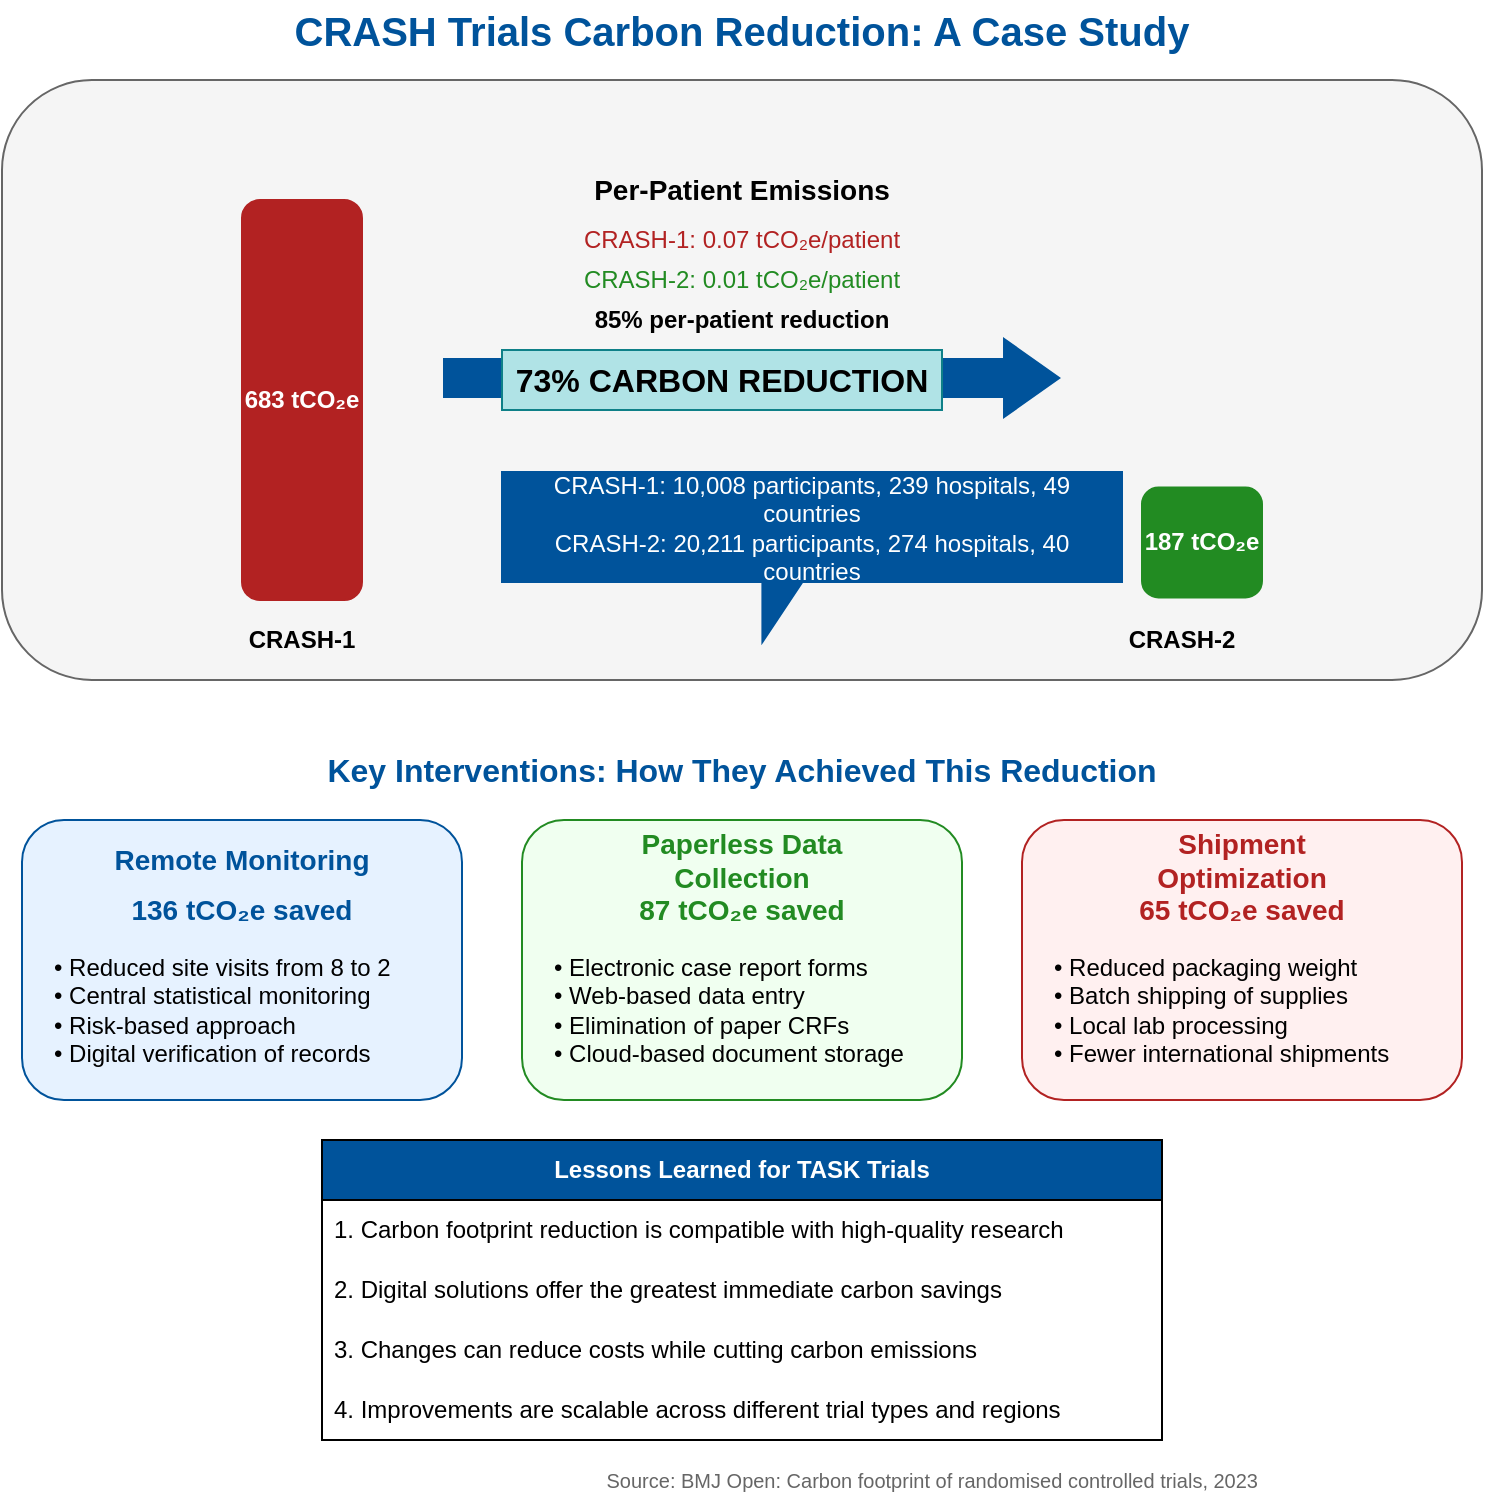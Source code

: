 <mxfile>
    <diagram name="CRASH Trials Dashboard" id="crash-trials">
        <mxGraphModel dx="690" dy="428" grid="1" gridSize="10" guides="1" tooltips="1" connect="1" arrows="1" fold="1" page="1" pageScale="1" pageWidth="1100" pageHeight="850" math="0" shadow="0">
            <root>
                <mxCell id="0"/>
                <mxCell id="1" parent="0"/>
                <mxCell id="2" value="&lt;font style=&quot;font-size: 20px;&quot;&gt;&lt;b&gt;CRASH Trials Carbon Reduction: A Case Study&lt;/b&gt;&lt;/font&gt;" style="text;html=1;strokeColor=none;fillColor=none;align=center;verticalAlign=middle;whiteSpace=wrap;rounded=0;fontColor=#00539B;" parent="1" vertex="1">
                    <mxGeometry x="270" y="20" width="560" height="30" as="geometry"/>
                </mxCell>
                <mxCell id="3" value="" style="rounded=1;whiteSpace=wrap;html=1;fillColor=#F5F5F5;strokeColor=#666666;" parent="1" vertex="1">
                    <mxGeometry x="180" y="60" width="740" height="300" as="geometry"/>
                </mxCell>
                <mxCell id="4" value="" style="rounded=1;whiteSpace=wrap;html=1;fillColor=#B22222;strokeColor=#B22222;" parent="1" vertex="1">
                    <mxGeometry x="300" y="120" width="60" height="200" as="geometry"/>
                </mxCell>
                <mxCell id="5" value="683 tCO₂e" style="text;html=1;strokeColor=none;fillColor=none;align=center;verticalAlign=middle;whiteSpace=wrap;rounded=0;fontColor=#FFFFFF;fontStyle=1" parent="1" vertex="1">
                    <mxGeometry x="300" y="210" width="60" height="20" as="geometry"/>
                </mxCell>
                <mxCell id="6" value="CRASH-1" style="text;html=1;strokeColor=none;fillColor=none;align=center;verticalAlign=middle;whiteSpace=wrap;rounded=0;fontStyle=1" parent="1" vertex="1">
                    <mxGeometry x="300" y="330" width="60" height="20" as="geometry"/>
                </mxCell>
                <mxCell id="7" value="" style="rounded=1;whiteSpace=wrap;html=1;fillColor=#228B22;strokeColor=#228B22;" parent="1" vertex="1">
                    <mxGeometry x="750" y="263.75" width="60" height="55" as="geometry"/>
                </mxCell>
                <mxCell id="8" value="187 tCO₂e" style="text;html=1;strokeColor=none;fillColor=none;align=center;verticalAlign=middle;whiteSpace=wrap;rounded=0;fontColor=#FFFFFF;fontStyle=1" parent="1" vertex="1">
                    <mxGeometry x="750" y="280" width="60" height="22.5" as="geometry"/>
                </mxCell>
                <mxCell id="9" value="CRASH-2" style="text;html=1;strokeColor=none;fillColor=none;align=center;verticalAlign=middle;whiteSpace=wrap;rounded=0;fontStyle=1" parent="1" vertex="1">
                    <mxGeometry x="740" y="330" width="60" height="20" as="geometry"/>
                </mxCell>
                <mxCell id="10" value="" style="shape=flexArrow;endArrow=classic;html=1;rounded=0;width=20;endSize=9.33;fillColor=#00539B;strokeColor=none;" parent="1" edge="1">
                    <mxGeometry width="50" height="50" relative="1" as="geometry">
                        <mxPoint x="400" y="209" as="sourcePoint"/>
                        <mxPoint x="710" y="209" as="targetPoint"/>
                    </mxGeometry>
                </mxCell>
                <mxCell id="11" value="&lt;font color=&quot;#000000&quot;&gt;73% CARBON REDUCTION&lt;/font&gt;" style="text;html=1;align=center;verticalAlign=middle;whiteSpace=wrap;rounded=0;fontStyle=1;fontSize=16;strokeWidth=1;fillColor=#b0e3e6;strokeColor=#0e8088;" parent="1" vertex="1">
                    <mxGeometry x="430" y="195" width="220" height="30" as="geometry"/>
                </mxCell>
                <mxCell id="12" value="Per-Patient Emissions" style="text;html=1;strokeColor=none;fillColor=none;align=center;verticalAlign=middle;whiteSpace=wrap;rounded=0;fontStyle=1;fontSize=14;" parent="1" vertex="1">
                    <mxGeometry x="470" y="100" width="160" height="30" as="geometry"/>
                </mxCell>
                <mxCell id="13" value="CRASH-1: 0.07 tCO₂e/patient" style="text;html=1;strokeColor=none;fillColor=none;align=center;verticalAlign=middle;whiteSpace=wrap;rounded=0;fontColor=#B22222;fontStyle=0" parent="1" vertex="1">
                    <mxGeometry x="445" y="130" width="210" height="20" as="geometry"/>
                </mxCell>
                <mxCell id="14" value="CRASH-2: 0.01 tCO₂e/patient" style="text;html=1;strokeColor=none;fillColor=none;align=center;verticalAlign=middle;whiteSpace=wrap;rounded=0;fontColor=#228B22;fontStyle=0" parent="1" vertex="1">
                    <mxGeometry x="445" y="150" width="210" height="20" as="geometry"/>
                </mxCell>
                <mxCell id="15" value="85% per-patient reduction" style="text;html=1;strokeColor=none;fillColor=none;align=center;verticalAlign=middle;whiteSpace=wrap;rounded=0;fontStyle=1" parent="1" vertex="1">
                    <mxGeometry x="460" y="170" width="180" height="20" as="geometry"/>
                </mxCell>
                <mxCell id="16" value="&lt;b&gt;Key Interventions: How They Achieved This Reduction&lt;/b&gt;" style="text;html=1;strokeColor=none;fillColor=none;align=center;verticalAlign=middle;whiteSpace=wrap;rounded=0;fontSize=16;fontColor=#00539B;" parent="1" vertex="1">
                    <mxGeometry x="300" y="390" width="500" height="30" as="geometry"/>
                </mxCell>
                <mxCell id="17" value="" style="rounded=1;whiteSpace=wrap;html=1;fillColor=#E6F2FF;strokeColor=#00539B;" parent="1" vertex="1">
                    <mxGeometry x="190" y="430" width="220" height="140" as="geometry"/>
                </mxCell>
                <mxCell id="18" value="&lt;font style=&quot;font-size: 14px;&quot;&gt;&lt;b&gt;Remote Monitoring&lt;/b&gt;&lt;/font&gt;" style="text;html=1;strokeColor=none;fillColor=none;align=center;verticalAlign=middle;whiteSpace=wrap;rounded=0;fontColor=#00539B;" parent="1" vertex="1">
                    <mxGeometry x="225" y="440" width="150" height="20" as="geometry"/>
                </mxCell>
                <mxCell id="19" value="136 tCO₂e saved" style="text;html=1;strokeColor=none;fillColor=none;align=center;verticalAlign=middle;whiteSpace=wrap;rounded=0;fontColor=#00539B;fontStyle=1;fontSize=14;" parent="1" vertex="1">
                    <mxGeometry x="240" y="465" width="120" height="20" as="geometry"/>
                </mxCell>
                <mxCell id="20" value="• Reduced site visits from 8 to 2&#10;• Central statistical monitoring&#10;• Risk-based approach&#10;• Digital verification of records" style="text;strokeColor=none;fillColor=none;align=left;verticalAlign=middle;spacingLeft=4;spacingRight=4;overflow=hidden;points=[[0,0.5],[1,0.5]];portConstraint=eastwest;rotatable=0;whiteSpace=wrap;html=1;fontColor=#000000;" parent="1" vertex="1">
                    <mxGeometry x="200" y="490" width="200" height="70" as="geometry"/>
                </mxCell>
                <mxCell id="21" value="" style="rounded=1;whiteSpace=wrap;html=1;fillColor=#F0FFF0;strokeColor=#228B22;" parent="1" vertex="1">
                    <mxGeometry x="440" y="430" width="220" height="140" as="geometry"/>
                </mxCell>
                <mxCell id="22" value="&lt;font style=&quot;font-size: 14px;&quot;&gt;&lt;b&gt;Paperless Data Collection&lt;/b&gt;&lt;/font&gt;" style="text;html=1;strokeColor=none;fillColor=none;align=center;verticalAlign=middle;whiteSpace=wrap;rounded=0;fontColor=#228B22;" parent="1" vertex="1">
                    <mxGeometry x="475" y="440" width="150" height="20" as="geometry"/>
                </mxCell>
                <mxCell id="23" value="87 tCO₂e saved" style="text;html=1;strokeColor=none;fillColor=none;align=center;verticalAlign=middle;whiteSpace=wrap;rounded=0;fontColor=#228B22;fontStyle=1;fontSize=14;" parent="1" vertex="1">
                    <mxGeometry x="490" y="465" width="120" height="20" as="geometry"/>
                </mxCell>
                <mxCell id="24" value="• Electronic case report forms&#10;• Web-based data entry&#10;• Elimination of paper CRFs&#10;• Cloud-based document storage" style="text;strokeColor=none;fillColor=none;align=left;verticalAlign=middle;spacingLeft=4;spacingRight=4;overflow=hidden;points=[[0,0.5],[1,0.5]];portConstraint=eastwest;rotatable=0;whiteSpace=wrap;html=1;fontColor=#000000;" parent="1" vertex="1">
                    <mxGeometry x="450" y="490" width="200" height="70" as="geometry"/>
                </mxCell>
                <mxCell id="25" value="" style="rounded=1;whiteSpace=wrap;html=1;fillColor=#FFF0F0;strokeColor=#B22222;" parent="1" vertex="1">
                    <mxGeometry x="690" y="430" width="220" height="140" as="geometry"/>
                </mxCell>
                <mxCell id="26" value="&lt;font style=&quot;font-size: 14px;&quot;&gt;&lt;b&gt;Shipment Optimization&lt;/b&gt;&lt;/font&gt;" style="text;html=1;strokeColor=none;fillColor=none;align=center;verticalAlign=middle;whiteSpace=wrap;rounded=0;fontColor=#B22222;" parent="1" vertex="1">
                    <mxGeometry x="725" y="440" width="150" height="20" as="geometry"/>
                </mxCell>
                <mxCell id="27" value="65 tCO₂e saved" style="text;html=1;strokeColor=none;fillColor=none;align=center;verticalAlign=middle;whiteSpace=wrap;rounded=0;fontColor=#B22222;fontStyle=1;fontSize=14;" parent="1" vertex="1">
                    <mxGeometry x="740" y="465" width="120" height="20" as="geometry"/>
                </mxCell>
                <mxCell id="28" value="• Reduced packaging weight&#10;• Batch shipping of supplies&#10;• Local lab processing&#10;• Fewer international shipments" style="text;strokeColor=none;fillColor=none;align=left;verticalAlign=middle;spacingLeft=4;spacingRight=4;overflow=hidden;points=[[0,0.5],[1,0.5]];portConstraint=eastwest;rotatable=0;whiteSpace=wrap;html=1;fontColor=#000000;" parent="1" vertex="1">
                    <mxGeometry x="700" y="490" width="200" height="70" as="geometry"/>
                </mxCell>
                <mxCell id="29" value="&lt;b&gt;Lessons Learned for TASK Trials&lt;/b&gt;" style="swimlane;fontStyle=0;childLayout=stackLayout;horizontal=1;startSize=30;horizontalStack=0;resizeParent=1;resizeParentMax=0;resizeLast=0;collapsible=1;marginBottom=0;whiteSpace=wrap;html=1;fillColor=#00539B;fontColor=#FFFFFF;" parent="1" vertex="1">
                    <mxGeometry x="340" y="590" width="420" height="150" as="geometry"/>
                </mxCell>
                <mxCell id="30" value="1. Carbon footprint reduction is compatible with high-quality research" style="text;strokeColor=none;fillColor=none;align=left;verticalAlign=middle;spacingLeft=4;spacingRight=4;overflow=hidden;points=[[0,0.5],[1,0.5]];portConstraint=eastwest;rotatable=0;whiteSpace=wrap;html=1;" parent="29" vertex="1">
                    <mxGeometry y="30" width="420" height="30" as="geometry"/>
                </mxCell>
                <mxCell id="31" value="2. Digital solutions offer the greatest immediate carbon savings" style="text;strokeColor=none;fillColor=none;align=left;verticalAlign=middle;spacingLeft=4;spacingRight=4;overflow=hidden;points=[[0,0.5],[1,0.5]];portConstraint=eastwest;rotatable=0;whiteSpace=wrap;html=1;" parent="29" vertex="1">
                    <mxGeometry y="60" width="420" height="30" as="geometry"/>
                </mxCell>
                <mxCell id="32" value="3. Changes can reduce costs while cutting carbon emissions" style="text;strokeColor=none;fillColor=none;align=left;verticalAlign=middle;spacingLeft=4;spacingRight=4;overflow=hidden;points=[[0,0.5],[1,0.5]];portConstraint=eastwest;rotatable=0;whiteSpace=wrap;html=1;" parent="29" vertex="1">
                    <mxGeometry y="90" width="420" height="30" as="geometry"/>
                </mxCell>
                <mxCell id="33" value="4. Improvements are scalable across different trial types and regions" style="text;strokeColor=none;fillColor=none;align=left;verticalAlign=middle;spacingLeft=4;spacingRight=4;overflow=hidden;points=[[0,0.5],[1,0.5]];portConstraint=eastwest;rotatable=0;whiteSpace=wrap;html=1;" parent="29" vertex="1">
                    <mxGeometry y="120" width="420" height="30" as="geometry"/>
                </mxCell>
                <mxCell id="34" value="CRASH-1: 10,008 participants, 239 hospitals, 49 countries&lt;br&gt;CRASH-2: 20,211 participants, 274 hospitals, 40 countries" style="shape=callout;whiteSpace=wrap;html=1;perimeter=calloutPerimeter;position2=0.42;fillColor=#00539B;fontColor=#FFFFFF;strokeColor=#00539B;base=20;size=30;position=0.42;" parent="1" vertex="1">
                    <mxGeometry x="430" y="256" width="310" height="85" as="geometry"/>
                </mxCell>
                <mxCell id="35" value="Source: BMJ Open: Carbon footprint of randomised controlled trials, 2023" style="text;html=1;strokeColor=none;fillColor=none;align=right;verticalAlign=middle;whiteSpace=wrap;rounded=0;fontColor=#666666;fontSize=10;" parent="1" vertex="1">
                    <mxGeometry x="440" y="750" width="370" height="20" as="geometry"/>
                </mxCell>
            </root>
        </mxGraphModel>
    </diagram>
</mxfile>